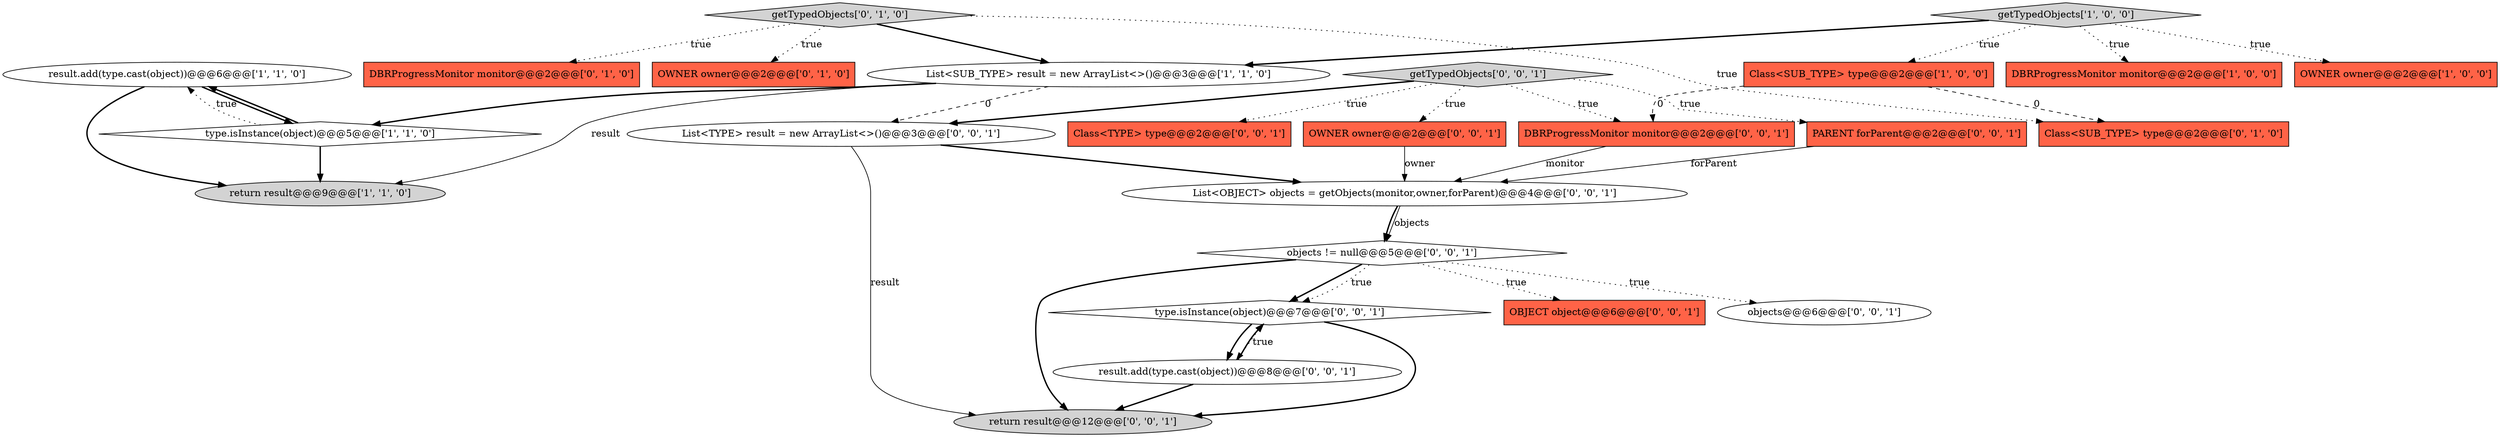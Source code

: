 digraph {
6 [style = filled, label = "return result@@@9@@@['1', '1', '0']", fillcolor = lightgray, shape = ellipse image = "AAA0AAABBB1BBB"];
17 [style = filled, label = "return result@@@12@@@['0', '0', '1']", fillcolor = lightgray, shape = ellipse image = "AAA0AAABBB3BBB"];
10 [style = filled, label = "DBRProgressMonitor monitor@@@2@@@['0', '1', '0']", fillcolor = tomato, shape = box image = "AAA0AAABBB2BBB"];
19 [style = filled, label = "OBJECT object@@@6@@@['0', '0', '1']", fillcolor = tomato, shape = box image = "AAA0AAABBB3BBB"];
3 [style = filled, label = "result.add(type.cast(object))@@@6@@@['1', '1', '0']", fillcolor = white, shape = ellipse image = "AAA0AAABBB1BBB"];
14 [style = filled, label = "PARENT forParent@@@2@@@['0', '0', '1']", fillcolor = tomato, shape = box image = "AAA0AAABBB3BBB"];
11 [style = filled, label = "Class<SUB_TYPE> type@@@2@@@['0', '1', '0']", fillcolor = tomato, shape = box image = "AAA1AAABBB2BBB"];
20 [style = filled, label = "List<TYPE> result = new ArrayList<>()@@@3@@@['0', '0', '1']", fillcolor = white, shape = ellipse image = "AAA0AAABBB3BBB"];
24 [style = filled, label = "objects@@@6@@@['0', '0', '1']", fillcolor = white, shape = ellipse image = "AAA0AAABBB3BBB"];
2 [style = filled, label = "DBRProgressMonitor monitor@@@2@@@['1', '0', '0']", fillcolor = tomato, shape = box image = "AAA0AAABBB1BBB"];
23 [style = filled, label = "objects != null@@@5@@@['0', '0', '1']", fillcolor = white, shape = diamond image = "AAA0AAABBB3BBB"];
9 [style = filled, label = "OWNER owner@@@2@@@['0', '1', '0']", fillcolor = tomato, shape = box image = "AAA0AAABBB2BBB"];
4 [style = filled, label = "Class<SUB_TYPE> type@@@2@@@['1', '0', '0']", fillcolor = tomato, shape = box image = "AAA1AAABBB1BBB"];
1 [style = filled, label = "OWNER owner@@@2@@@['1', '0', '0']", fillcolor = tomato, shape = box image = "AAA0AAABBB1BBB"];
12 [style = filled, label = "OWNER owner@@@2@@@['0', '0', '1']", fillcolor = tomato, shape = box image = "AAA0AAABBB3BBB"];
7 [style = filled, label = "List<SUB_TYPE> result = new ArrayList<>()@@@3@@@['1', '1', '0']", fillcolor = white, shape = ellipse image = "AAA0AAABBB1BBB"];
8 [style = filled, label = "getTypedObjects['0', '1', '0']", fillcolor = lightgray, shape = diamond image = "AAA0AAABBB2BBB"];
13 [style = filled, label = "Class<TYPE> type@@@2@@@['0', '0', '1']", fillcolor = tomato, shape = box image = "AAA0AAABBB3BBB"];
21 [style = filled, label = "List<OBJECT> objects = getObjects(monitor,owner,forParent)@@@4@@@['0', '0', '1']", fillcolor = white, shape = ellipse image = "AAA0AAABBB3BBB"];
5 [style = filled, label = "getTypedObjects['1', '0', '0']", fillcolor = lightgray, shape = diamond image = "AAA0AAABBB1BBB"];
22 [style = filled, label = "DBRProgressMonitor monitor@@@2@@@['0', '0', '1']", fillcolor = tomato, shape = box image = "AAA0AAABBB3BBB"];
0 [style = filled, label = "type.isInstance(object)@@@5@@@['1', '1', '0']", fillcolor = white, shape = diamond image = "AAA0AAABBB1BBB"];
15 [style = filled, label = "type.isInstance(object)@@@7@@@['0', '0', '1']", fillcolor = white, shape = diamond image = "AAA0AAABBB3BBB"];
16 [style = filled, label = "result.add(type.cast(object))@@@8@@@['0', '0', '1']", fillcolor = white, shape = ellipse image = "AAA0AAABBB3BBB"];
18 [style = filled, label = "getTypedObjects['0', '0', '1']", fillcolor = lightgray, shape = diamond image = "AAA0AAABBB3BBB"];
0->3 [style = bold, label=""];
16->15 [style = bold, label=""];
22->21 [style = solid, label="monitor"];
12->21 [style = solid, label="owner"];
0->6 [style = bold, label=""];
7->6 [style = solid, label="result"];
21->23 [style = solid, label="objects"];
5->1 [style = dotted, label="true"];
23->15 [style = bold, label=""];
7->20 [style = dashed, label="0"];
3->6 [style = bold, label=""];
7->0 [style = bold, label=""];
4->22 [style = dashed, label="0"];
16->17 [style = bold, label=""];
23->19 [style = dotted, label="true"];
8->10 [style = dotted, label="true"];
15->16 [style = dotted, label="true"];
15->16 [style = bold, label=""];
18->14 [style = dotted, label="true"];
3->0 [style = bold, label=""];
8->7 [style = bold, label=""];
5->4 [style = dotted, label="true"];
14->21 [style = solid, label="forParent"];
20->21 [style = bold, label=""];
18->20 [style = bold, label=""];
15->17 [style = bold, label=""];
18->12 [style = dotted, label="true"];
20->17 [style = solid, label="result"];
8->11 [style = dotted, label="true"];
5->7 [style = bold, label=""];
23->17 [style = bold, label=""];
23->15 [style = dotted, label="true"];
0->3 [style = dotted, label="true"];
8->9 [style = dotted, label="true"];
4->11 [style = dashed, label="0"];
23->24 [style = dotted, label="true"];
5->2 [style = dotted, label="true"];
18->13 [style = dotted, label="true"];
21->23 [style = bold, label=""];
18->22 [style = dotted, label="true"];
}
